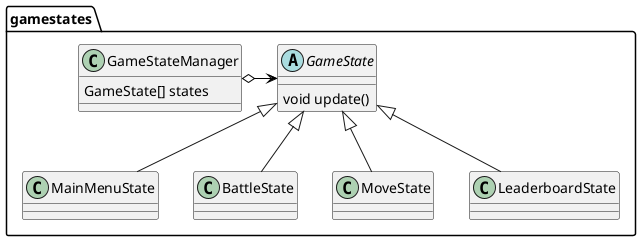 @startuml
'https://plantuml.com/class-diagram

package gamestates {
    class GameStateManager {
        GameState[] states
    }
    GameStateManager o-> GameState #black
    abstract class GameState {
        void update()
    }
    class MainMenuState extends GameState {}
    class BattleState extends GameState {}
    class MoveState extends GameState {}
    class LeaderboardState extends GameState {}
}
@enduml
